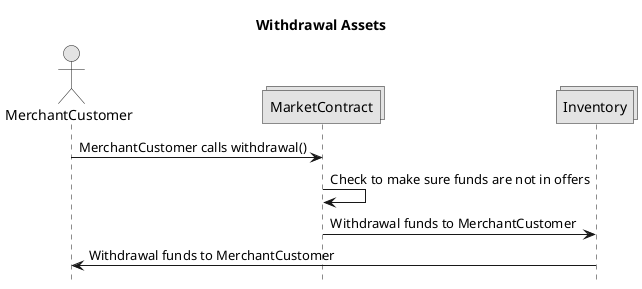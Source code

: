 @startuml
hide footbox
title Withdrawal Assets
skinparam monochrome true

actor MerchantCustomer
collections MarketContract
collections Inventory

MerchantCustomer -> MarketContract : MerchantCustomer calls withdrawal()
MarketContract -> MarketContract : Check to make sure funds are not in offers
MarketContract -> Inventory : Withdrawal funds to MerchantCustomer
Inventory -> MerchantCustomer : Withdrawal funds to MerchantCustomer

@enduml